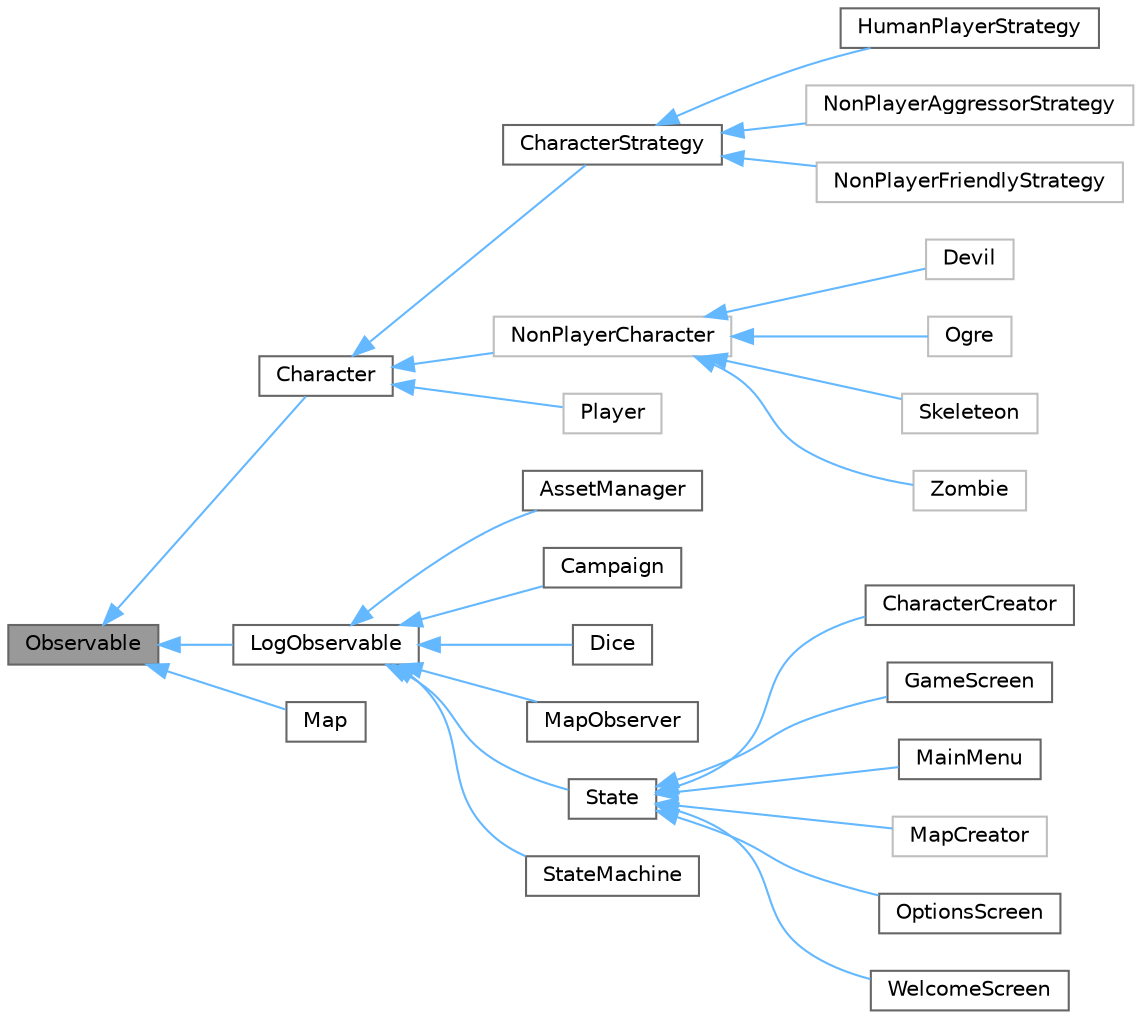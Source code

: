 digraph "Observable"
{
 // LATEX_PDF_SIZE
  bgcolor="transparent";
  edge [fontname=Helvetica,fontsize=10,labelfontname=Helvetica,labelfontsize=10];
  node [fontname=Helvetica,fontsize=10,shape=box,height=0.2,width=0.4];
  rankdir="LR";
  Node1 [id="Node000001",label="Observable",height=0.2,width=0.4,color="gray40", fillcolor="grey60", style="filled", fontcolor="black",tooltip="The Observable class represents an object that can be observed by multiple observers."];
  Node1 -> Node2 [id="edge1_Node000001_Node000002",dir="back",color="steelblue1",style="solid",tooltip=" "];
  Node2 [id="Node000002",label="Character",height=0.2,width=0.4,color="gray40", fillcolor="white", style="filled",URL="$class_character.html",tooltip="Represents a character in a game."];
  Node2 -> Node3 [id="edge2_Node000002_Node000003",dir="back",color="steelblue1",style="solid",tooltip=" "];
  Node3 [id="Node000003",label="CharacterStrategy",height=0.2,width=0.4,color="gray40", fillcolor="white", style="filled",URL="$class_character_strategy.html",tooltip="Abstract class and base class for character strategies."];
  Node3 -> Node4 [id="edge3_Node000003_Node000004",dir="back",color="steelblue1",style="solid",tooltip=" "];
  Node4 [id="Node000004",label="HumanPlayerStrategy",height=0.2,width=0.4,color="gray40", fillcolor="white", style="filled",URL="$class_human_player_strategy.html",tooltip="Represents what the human user will be able to do in their round."];
  Node3 -> Node5 [id="edge4_Node000003_Node000005",dir="back",color="steelblue1",style="solid",tooltip=" "];
  Node5 [id="Node000005",label="NonPlayerAggressorStrategy",height=0.2,width=0.4,color="grey75", fillcolor="white", style="filled",URL="$class_non_player_aggressor_strategy.html",tooltip=" "];
  Node3 -> Node6 [id="edge5_Node000003_Node000006",dir="back",color="steelblue1",style="solid",tooltip=" "];
  Node6 [id="Node000006",label="NonPlayerFriendlyStrategy",height=0.2,width=0.4,color="grey75", fillcolor="white", style="filled",URL="$class_non_player_friendly_strategy.html",tooltip=" "];
  Node2 -> Node7 [id="edge6_Node000002_Node000007",dir="back",color="steelblue1",style="solid",tooltip=" "];
  Node7 [id="Node000007",label="NonPlayerCharacter",height=0.2,width=0.4,color="grey75", fillcolor="white", style="filled",URL="$class_non_player_character.html",tooltip=" "];
  Node7 -> Node8 [id="edge7_Node000007_Node000008",dir="back",color="steelblue1",style="solid",tooltip=" "];
  Node8 [id="Node000008",label="Devil",height=0.2,width=0.4,color="grey75", fillcolor="white", style="filled",URL="$class_devil.html",tooltip=" "];
  Node7 -> Node9 [id="edge8_Node000007_Node000009",dir="back",color="steelblue1",style="solid",tooltip=" "];
  Node9 [id="Node000009",label="Ogre",height=0.2,width=0.4,color="grey75", fillcolor="white", style="filled",URL="$class_ogre.html",tooltip=" "];
  Node7 -> Node10 [id="edge9_Node000007_Node000010",dir="back",color="steelblue1",style="solid",tooltip=" "];
  Node10 [id="Node000010",label="Skeleteon",height=0.2,width=0.4,color="grey75", fillcolor="white", style="filled",URL="$class_skeleteon.html",tooltip=" "];
  Node7 -> Node11 [id="edge10_Node000007_Node000011",dir="back",color="steelblue1",style="solid",tooltip=" "];
  Node11 [id="Node000011",label="Zombie",height=0.2,width=0.4,color="grey75", fillcolor="white", style="filled",URL="$class_zombie.html",tooltip=" "];
  Node2 -> Node12 [id="edge11_Node000002_Node000012",dir="back",color="steelblue1",style="solid",tooltip=" "];
  Node12 [id="Node000012",label="Player",height=0.2,width=0.4,color="grey75", fillcolor="white", style="filled",URL="$class_player.html",tooltip=" "];
  Node1 -> Node13 [id="edge12_Node000001_Node000013",dir="back",color="steelblue1",style="solid",tooltip=" "];
  Node13 [id="Node000013",label="LogObservable",height=0.2,width=0.4,color="gray40", fillcolor="white", style="filled",URL="$class_log_observable.html",tooltip="The LogObservable class is responsible for notifying its observers about log events...."];
  Node13 -> Node14 [id="edge13_Node000013_Node000014",dir="back",color="steelblue1",style="solid",tooltip=" "];
  Node14 [id="Node000014",label="AssetManager",height=0.2,width=0.4,color="gray40", fillcolor="white", style="filled",URL="$class_asset_manager.html",tooltip="The AssetManager class is responsible for loading and managing game assets such as textures and fonts..."];
  Node13 -> Node15 [id="edge14_Node000013_Node000015",dir="back",color="steelblue1",style="solid",tooltip=" "];
  Node15 [id="Node000015",label="Campaign",height=0.2,width=0.4,color="gray40", fillcolor="white", style="filled",URL="$class_campaign.html",tooltip="Represents a campaign consisting of multiple maps and their connections."];
  Node13 -> Node16 [id="edge15_Node000013_Node000016",dir="back",color="steelblue1",style="solid",tooltip=" "];
  Node16 [id="Node000016",label="Dice",height=0.2,width=0.4,color="gray40", fillcolor="white", style="filled",URL="$class_dice.html",tooltip="Class for the Dice in the game."];
  Node13 -> Node17 [id="edge16_Node000013_Node000017",dir="back",color="steelblue1",style="solid",tooltip=" "];
  Node17 [id="Node000017",label="MapObserver",height=0.2,width=0.4,color="gray40", fillcolor="white", style="filled",URL="$class_map_observer.html",tooltip="A class that observes and displays a map."];
  Node13 -> Node18 [id="edge17_Node000013_Node000018",dir="back",color="steelblue1",style="solid",tooltip=" "];
  Node18 [id="Node000018",label="State",height=0.2,width=0.4,color="gray40", fillcolor="white", style="filled",URL="$class_state.html",tooltip="The State class is an abstract base class for implementing different states in a game."];
  Node18 -> Node19 [id="edge18_Node000018_Node000019",dir="back",color="steelblue1",style="solid",tooltip=" "];
  Node19 [id="Node000019",label="CharacterCreator",height=0.2,width=0.4,color="gray40", fillcolor="white", style="filled",URL="$class_character_creator.html",tooltip="Represents the character creation state in the game."];
  Node18 -> Node20 [id="edge19_Node000018_Node000020",dir="back",color="steelblue1",style="solid",tooltip=" "];
  Node20 [id="Node000020",label="GameScreen",height=0.2,width=0.4,color="gray40", fillcolor="white", style="filled",URL="$class_game_screen.html",tooltip="Represents the game screen state."];
  Node18 -> Node21 [id="edge20_Node000018_Node000021",dir="back",color="steelblue1",style="solid",tooltip=" "];
  Node21 [id="Node000021",label="MainMenu",height=0.2,width=0.4,color="gray40", fillcolor="white", style="filled",URL="$class_main_menu.html",tooltip="Represents the main menu state of the game."];
  Node18 -> Node22 [id="edge21_Node000018_Node000022",dir="back",color="steelblue1",style="solid",tooltip=" "];
  Node22 [id="Node000022",label="MapCreator",height=0.2,width=0.4,color="grey75", fillcolor="white", style="filled",URL="$class_map_creator.html",tooltip=" "];
  Node18 -> Node23 [id="edge22_Node000018_Node000023",dir="back",color="steelblue1",style="solid",tooltip=" "];
  Node23 [id="Node000023",label="OptionsScreen",height=0.2,width=0.4,color="gray40", fillcolor="white", style="filled",URL="$class_options_screen.html",tooltip="Represents the options screen state of the game."];
  Node18 -> Node24 [id="edge23_Node000018_Node000024",dir="back",color="steelblue1",style="solid",tooltip=" "];
  Node24 [id="Node000024",label="WelcomeScreen",height=0.2,width=0.4,color="gray40", fillcolor="white", style="filled",URL="$class_welcome_screen.html",tooltip="Represents the welcome screen state of the game."];
  Node13 -> Node25 [id="edge24_Node000013_Node000025",dir="back",color="steelblue1",style="solid",tooltip=" "];
  Node25 [id="Node000025",label="StateMachine",height=0.2,width=0.4,color="gray40", fillcolor="white", style="filled",URL="$class_state_machine.html",tooltip="Represents a state machine that manages different states."];
  Node1 -> Node26 [id="edge25_Node000001_Node000026",dir="back",color="steelblue1",style="solid",tooltip=" "];
  Node26 [id="Node000026",label="Map",height=0.2,width=0.4,color="gray40", fillcolor="white", style="filled",URL="$class_map.html",tooltip="A class to represent a 2D grid map."];
}

